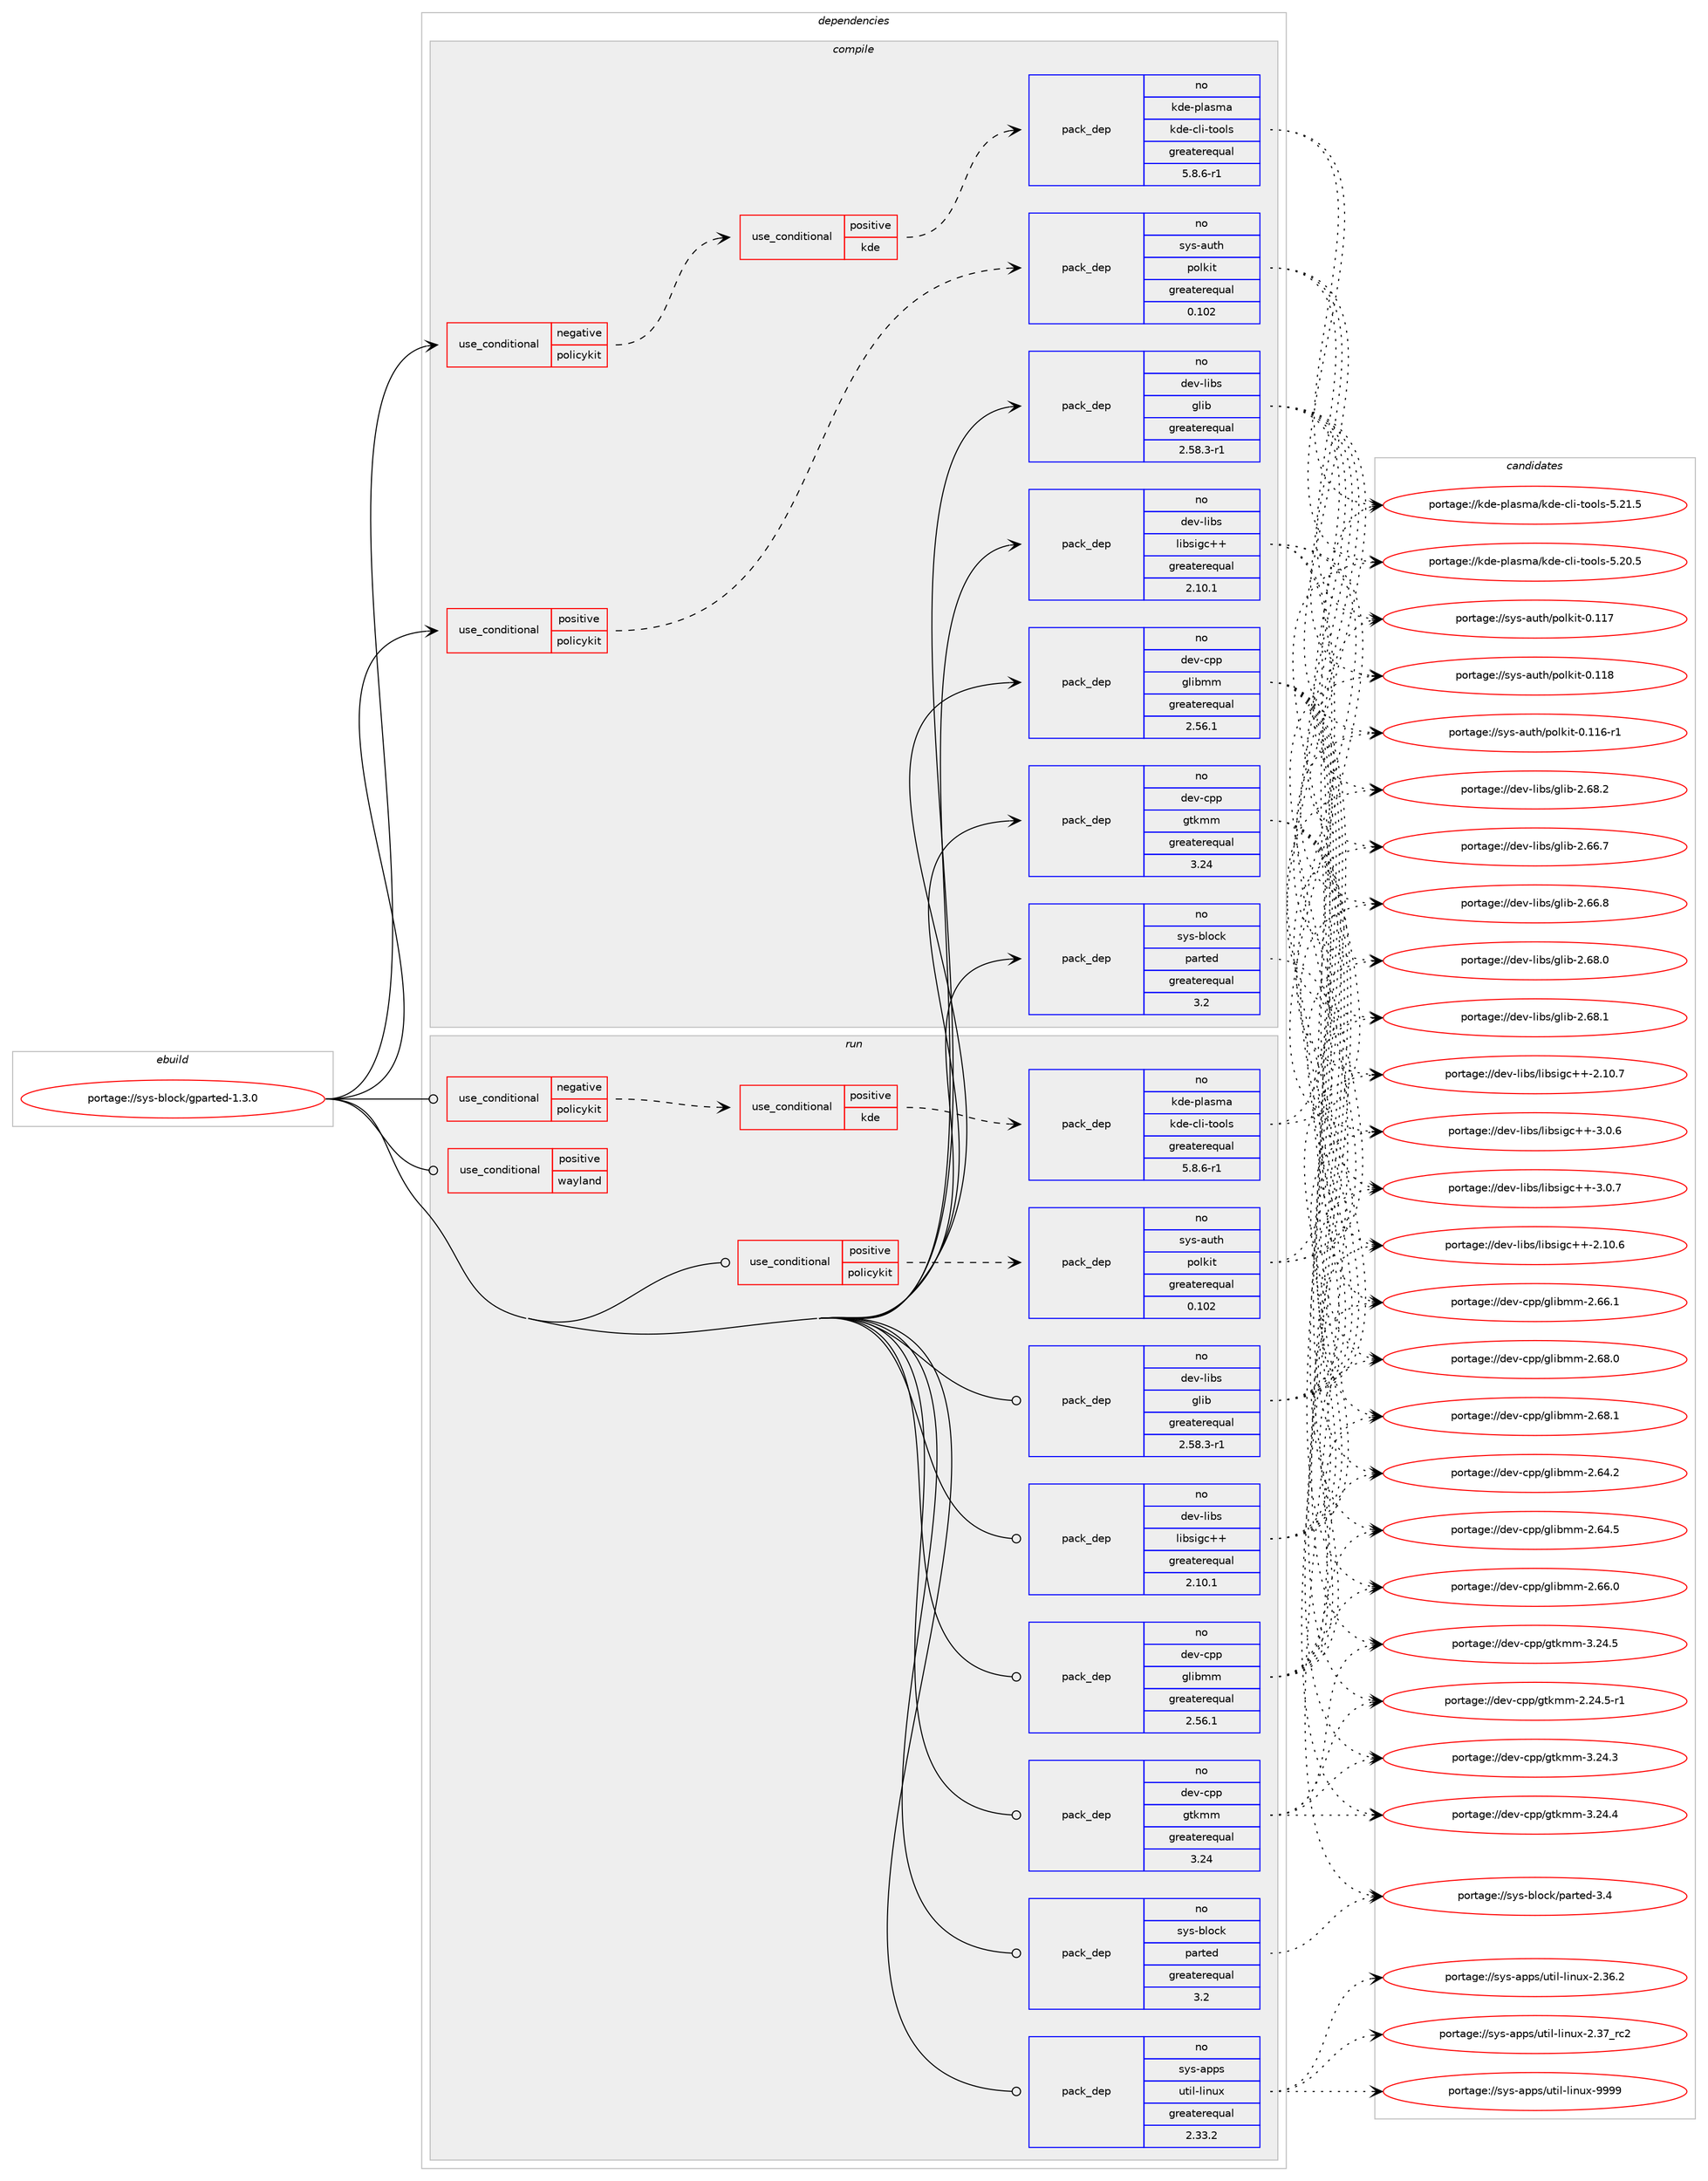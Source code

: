 digraph prolog {

# *************
# Graph options
# *************

newrank=true;
concentrate=true;
compound=true;
graph [rankdir=LR,fontname=Helvetica,fontsize=10,ranksep=1.5];#, ranksep=2.5, nodesep=0.2];
edge  [arrowhead=vee];
node  [fontname=Helvetica,fontsize=10];

# **********
# The ebuild
# **********

subgraph cluster_leftcol {
color=gray;
label=<<i>ebuild</i>>;
id [label="portage://sys-block/gparted-1.3.0", color=red, width=4, href="../sys-block/gparted-1.3.0.svg"];
}

# ****************
# The dependencies
# ****************

subgraph cluster_midcol {
color=gray;
label=<<i>dependencies</i>>;
subgraph cluster_compile {
fillcolor="#eeeeee";
style=filled;
label=<<i>compile</i>>;
subgraph cond231 {
dependency519 [label=<<TABLE BORDER="0" CELLBORDER="1" CELLSPACING="0" CELLPADDING="4"><TR><TD ROWSPAN="3" CELLPADDING="10">use_conditional</TD></TR><TR><TD>negative</TD></TR><TR><TD>policykit</TD></TR></TABLE>>, shape=none, color=red];
subgraph cond232 {
dependency520 [label=<<TABLE BORDER="0" CELLBORDER="1" CELLSPACING="0" CELLPADDING="4"><TR><TD ROWSPAN="3" CELLPADDING="10">use_conditional</TD></TR><TR><TD>positive</TD></TR><TR><TD>kde</TD></TR></TABLE>>, shape=none, color=red];
subgraph pack276 {
dependency521 [label=<<TABLE BORDER="0" CELLBORDER="1" CELLSPACING="0" CELLPADDING="4" WIDTH="220"><TR><TD ROWSPAN="6" CELLPADDING="30">pack_dep</TD></TR><TR><TD WIDTH="110">no</TD></TR><TR><TD>kde-plasma</TD></TR><TR><TD>kde-cli-tools</TD></TR><TR><TD>greaterequal</TD></TR><TR><TD>5.8.6-r1</TD></TR></TABLE>>, shape=none, color=blue];
}
dependency520:e -> dependency521:w [weight=20,style="dashed",arrowhead="vee"];
}
dependency519:e -> dependency520:w [weight=20,style="dashed",arrowhead="vee"];
}
id:e -> dependency519:w [weight=20,style="solid",arrowhead="vee"];
subgraph cond233 {
dependency522 [label=<<TABLE BORDER="0" CELLBORDER="1" CELLSPACING="0" CELLPADDING="4"><TR><TD ROWSPAN="3" CELLPADDING="10">use_conditional</TD></TR><TR><TD>positive</TD></TR><TR><TD>policykit</TD></TR></TABLE>>, shape=none, color=red];
subgraph pack277 {
dependency523 [label=<<TABLE BORDER="0" CELLBORDER="1" CELLSPACING="0" CELLPADDING="4" WIDTH="220"><TR><TD ROWSPAN="6" CELLPADDING="30">pack_dep</TD></TR><TR><TD WIDTH="110">no</TD></TR><TR><TD>sys-auth</TD></TR><TR><TD>polkit</TD></TR><TR><TD>greaterequal</TD></TR><TR><TD>0.102</TD></TR></TABLE>>, shape=none, color=blue];
}
dependency522:e -> dependency523:w [weight=20,style="dashed",arrowhead="vee"];
}
id:e -> dependency522:w [weight=20,style="solid",arrowhead="vee"];
subgraph pack278 {
dependency524 [label=<<TABLE BORDER="0" CELLBORDER="1" CELLSPACING="0" CELLPADDING="4" WIDTH="220"><TR><TD ROWSPAN="6" CELLPADDING="30">pack_dep</TD></TR><TR><TD WIDTH="110">no</TD></TR><TR><TD>dev-cpp</TD></TR><TR><TD>glibmm</TD></TR><TR><TD>greaterequal</TD></TR><TR><TD>2.56.1</TD></TR></TABLE>>, shape=none, color=blue];
}
id:e -> dependency524:w [weight=20,style="solid",arrowhead="vee"];
subgraph pack279 {
dependency525 [label=<<TABLE BORDER="0" CELLBORDER="1" CELLSPACING="0" CELLPADDING="4" WIDTH="220"><TR><TD ROWSPAN="6" CELLPADDING="30">pack_dep</TD></TR><TR><TD WIDTH="110">no</TD></TR><TR><TD>dev-cpp</TD></TR><TR><TD>gtkmm</TD></TR><TR><TD>greaterequal</TD></TR><TR><TD>3.24</TD></TR></TABLE>>, shape=none, color=blue];
}
id:e -> dependency525:w [weight=20,style="solid",arrowhead="vee"];
subgraph pack280 {
dependency526 [label=<<TABLE BORDER="0" CELLBORDER="1" CELLSPACING="0" CELLPADDING="4" WIDTH="220"><TR><TD ROWSPAN="6" CELLPADDING="30">pack_dep</TD></TR><TR><TD WIDTH="110">no</TD></TR><TR><TD>dev-libs</TD></TR><TR><TD>glib</TD></TR><TR><TD>greaterequal</TD></TR><TR><TD>2.58.3-r1</TD></TR></TABLE>>, shape=none, color=blue];
}
id:e -> dependency526:w [weight=20,style="solid",arrowhead="vee"];
subgraph pack281 {
dependency527 [label=<<TABLE BORDER="0" CELLBORDER="1" CELLSPACING="0" CELLPADDING="4" WIDTH="220"><TR><TD ROWSPAN="6" CELLPADDING="30">pack_dep</TD></TR><TR><TD WIDTH="110">no</TD></TR><TR><TD>dev-libs</TD></TR><TR><TD>libsigc++</TD></TR><TR><TD>greaterequal</TD></TR><TR><TD>2.10.1</TD></TR></TABLE>>, shape=none, color=blue];
}
id:e -> dependency527:w [weight=20,style="solid",arrowhead="vee"];
# *** BEGIN UNKNOWN DEPENDENCY TYPE (TODO) ***
# id -> package_dependency(portage://sys-block/gparted-1.3.0,install,no,dev-util,desktop-file-utils,none,[,,],[],[])
# *** END UNKNOWN DEPENDENCY TYPE (TODO) ***

subgraph pack282 {
dependency528 [label=<<TABLE BORDER="0" CELLBORDER="1" CELLSPACING="0" CELLPADDING="4" WIDTH="220"><TR><TD ROWSPAN="6" CELLPADDING="30">pack_dep</TD></TR><TR><TD WIDTH="110">no</TD></TR><TR><TD>sys-block</TD></TR><TR><TD>parted</TD></TR><TR><TD>greaterequal</TD></TR><TR><TD>3.2</TD></TR></TABLE>>, shape=none, color=blue];
}
id:e -> dependency528:w [weight=20,style="solid",arrowhead="vee"];
# *** BEGIN UNKNOWN DEPENDENCY TYPE (TODO) ***
# id -> package_dependency(portage://sys-block/gparted-1.3.0,install,no,x11-misc,shared-mime-info,none,[,,],[],[])
# *** END UNKNOWN DEPENDENCY TYPE (TODO) ***

}
subgraph cluster_compileandrun {
fillcolor="#eeeeee";
style=filled;
label=<<i>compile and run</i>>;
}
subgraph cluster_run {
fillcolor="#eeeeee";
style=filled;
label=<<i>run</i>>;
subgraph cond234 {
dependency529 [label=<<TABLE BORDER="0" CELLBORDER="1" CELLSPACING="0" CELLPADDING="4"><TR><TD ROWSPAN="3" CELLPADDING="10">use_conditional</TD></TR><TR><TD>negative</TD></TR><TR><TD>policykit</TD></TR></TABLE>>, shape=none, color=red];
subgraph cond235 {
dependency530 [label=<<TABLE BORDER="0" CELLBORDER="1" CELLSPACING="0" CELLPADDING="4"><TR><TD ROWSPAN="3" CELLPADDING="10">use_conditional</TD></TR><TR><TD>positive</TD></TR><TR><TD>kde</TD></TR></TABLE>>, shape=none, color=red];
subgraph pack283 {
dependency531 [label=<<TABLE BORDER="0" CELLBORDER="1" CELLSPACING="0" CELLPADDING="4" WIDTH="220"><TR><TD ROWSPAN="6" CELLPADDING="30">pack_dep</TD></TR><TR><TD WIDTH="110">no</TD></TR><TR><TD>kde-plasma</TD></TR><TR><TD>kde-cli-tools</TD></TR><TR><TD>greaterequal</TD></TR><TR><TD>5.8.6-r1</TD></TR></TABLE>>, shape=none, color=blue];
}
dependency530:e -> dependency531:w [weight=20,style="dashed",arrowhead="vee"];
}
dependency529:e -> dependency530:w [weight=20,style="dashed",arrowhead="vee"];
}
id:e -> dependency529:w [weight=20,style="solid",arrowhead="odot"];
subgraph cond236 {
dependency532 [label=<<TABLE BORDER="0" CELLBORDER="1" CELLSPACING="0" CELLPADDING="4"><TR><TD ROWSPAN="3" CELLPADDING="10">use_conditional</TD></TR><TR><TD>positive</TD></TR><TR><TD>policykit</TD></TR></TABLE>>, shape=none, color=red];
subgraph pack284 {
dependency533 [label=<<TABLE BORDER="0" CELLBORDER="1" CELLSPACING="0" CELLPADDING="4" WIDTH="220"><TR><TD ROWSPAN="6" CELLPADDING="30">pack_dep</TD></TR><TR><TD WIDTH="110">no</TD></TR><TR><TD>sys-auth</TD></TR><TR><TD>polkit</TD></TR><TR><TD>greaterequal</TD></TR><TR><TD>0.102</TD></TR></TABLE>>, shape=none, color=blue];
}
dependency532:e -> dependency533:w [weight=20,style="dashed",arrowhead="vee"];
}
id:e -> dependency532:w [weight=20,style="solid",arrowhead="odot"];
subgraph cond237 {
dependency534 [label=<<TABLE BORDER="0" CELLBORDER="1" CELLSPACING="0" CELLPADDING="4"><TR><TD ROWSPAN="3" CELLPADDING="10">use_conditional</TD></TR><TR><TD>positive</TD></TR><TR><TD>wayland</TD></TR></TABLE>>, shape=none, color=red];
# *** BEGIN UNKNOWN DEPENDENCY TYPE (TODO) ***
# dependency534 -> package_dependency(portage://sys-block/gparted-1.3.0,run,no,x11-apps,xhost,none,[,,],[],[])
# *** END UNKNOWN DEPENDENCY TYPE (TODO) ***

}
id:e -> dependency534:w [weight=20,style="solid",arrowhead="odot"];
subgraph pack285 {
dependency535 [label=<<TABLE BORDER="0" CELLBORDER="1" CELLSPACING="0" CELLPADDING="4" WIDTH="220"><TR><TD ROWSPAN="6" CELLPADDING="30">pack_dep</TD></TR><TR><TD WIDTH="110">no</TD></TR><TR><TD>dev-cpp</TD></TR><TR><TD>glibmm</TD></TR><TR><TD>greaterequal</TD></TR><TR><TD>2.56.1</TD></TR></TABLE>>, shape=none, color=blue];
}
id:e -> dependency535:w [weight=20,style="solid",arrowhead="odot"];
subgraph pack286 {
dependency536 [label=<<TABLE BORDER="0" CELLBORDER="1" CELLSPACING="0" CELLPADDING="4" WIDTH="220"><TR><TD ROWSPAN="6" CELLPADDING="30">pack_dep</TD></TR><TR><TD WIDTH="110">no</TD></TR><TR><TD>dev-cpp</TD></TR><TR><TD>gtkmm</TD></TR><TR><TD>greaterequal</TD></TR><TR><TD>3.24</TD></TR></TABLE>>, shape=none, color=blue];
}
id:e -> dependency536:w [weight=20,style="solid",arrowhead="odot"];
subgraph pack287 {
dependency537 [label=<<TABLE BORDER="0" CELLBORDER="1" CELLSPACING="0" CELLPADDING="4" WIDTH="220"><TR><TD ROWSPAN="6" CELLPADDING="30">pack_dep</TD></TR><TR><TD WIDTH="110">no</TD></TR><TR><TD>dev-libs</TD></TR><TR><TD>glib</TD></TR><TR><TD>greaterequal</TD></TR><TR><TD>2.58.3-r1</TD></TR></TABLE>>, shape=none, color=blue];
}
id:e -> dependency537:w [weight=20,style="solid",arrowhead="odot"];
subgraph pack288 {
dependency538 [label=<<TABLE BORDER="0" CELLBORDER="1" CELLSPACING="0" CELLPADDING="4" WIDTH="220"><TR><TD ROWSPAN="6" CELLPADDING="30">pack_dep</TD></TR><TR><TD WIDTH="110">no</TD></TR><TR><TD>dev-libs</TD></TR><TR><TD>libsigc++</TD></TR><TR><TD>greaterequal</TD></TR><TR><TD>2.10.1</TD></TR></TABLE>>, shape=none, color=blue];
}
id:e -> dependency538:w [weight=20,style="solid",arrowhead="odot"];
subgraph pack289 {
dependency539 [label=<<TABLE BORDER="0" CELLBORDER="1" CELLSPACING="0" CELLPADDING="4" WIDTH="220"><TR><TD ROWSPAN="6" CELLPADDING="30">pack_dep</TD></TR><TR><TD WIDTH="110">no</TD></TR><TR><TD>sys-apps</TD></TR><TR><TD>util-linux</TD></TR><TR><TD>greaterequal</TD></TR><TR><TD>2.33.2</TD></TR></TABLE>>, shape=none, color=blue];
}
id:e -> dependency539:w [weight=20,style="solid",arrowhead="odot"];
subgraph pack290 {
dependency540 [label=<<TABLE BORDER="0" CELLBORDER="1" CELLSPACING="0" CELLPADDING="4" WIDTH="220"><TR><TD ROWSPAN="6" CELLPADDING="30">pack_dep</TD></TR><TR><TD WIDTH="110">no</TD></TR><TR><TD>sys-block</TD></TR><TR><TD>parted</TD></TR><TR><TD>greaterequal</TD></TR><TR><TD>3.2</TD></TR></TABLE>>, shape=none, color=blue];
}
id:e -> dependency540:w [weight=20,style="solid",arrowhead="odot"];
}
}

# **************
# The candidates
# **************

subgraph cluster_choices {
rank=same;
color=gray;
label=<<i>candidates</i>>;

subgraph choice276 {
color=black;
nodesep=1;
choice1071001014511210897115109974710710010145991081054511611111110811545534650484653 [label="portage://kde-plasma/kde-cli-tools-5.20.5", color=red, width=4,href="../kde-plasma/kde-cli-tools-5.20.5.svg"];
choice1071001014511210897115109974710710010145991081054511611111110811545534650494653 [label="portage://kde-plasma/kde-cli-tools-5.21.5", color=red, width=4,href="../kde-plasma/kde-cli-tools-5.21.5.svg"];
dependency521:e -> choice1071001014511210897115109974710710010145991081054511611111110811545534650484653:w [style=dotted,weight="100"];
dependency521:e -> choice1071001014511210897115109974710710010145991081054511611111110811545534650494653:w [style=dotted,weight="100"];
}
subgraph choice277 {
color=black;
nodesep=1;
choice1151211154597117116104471121111081071051164548464949544511449 [label="portage://sys-auth/polkit-0.116-r1", color=red, width=4,href="../sys-auth/polkit-0.116-r1.svg"];
choice115121115459711711610447112111108107105116454846494955 [label="portage://sys-auth/polkit-0.117", color=red, width=4,href="../sys-auth/polkit-0.117.svg"];
choice115121115459711711610447112111108107105116454846494956 [label="portage://sys-auth/polkit-0.118", color=red, width=4,href="../sys-auth/polkit-0.118.svg"];
dependency523:e -> choice1151211154597117116104471121111081071051164548464949544511449:w [style=dotted,weight="100"];
dependency523:e -> choice115121115459711711610447112111108107105116454846494955:w [style=dotted,weight="100"];
dependency523:e -> choice115121115459711711610447112111108107105116454846494956:w [style=dotted,weight="100"];
}
subgraph choice278 {
color=black;
nodesep=1;
choice1001011184599112112471031081059810910945504654524650 [label="portage://dev-cpp/glibmm-2.64.2", color=red, width=4,href="../dev-cpp/glibmm-2.64.2.svg"];
choice1001011184599112112471031081059810910945504654524653 [label="portage://dev-cpp/glibmm-2.64.5", color=red, width=4,href="../dev-cpp/glibmm-2.64.5.svg"];
choice1001011184599112112471031081059810910945504654544648 [label="portage://dev-cpp/glibmm-2.66.0", color=red, width=4,href="../dev-cpp/glibmm-2.66.0.svg"];
choice1001011184599112112471031081059810910945504654544649 [label="portage://dev-cpp/glibmm-2.66.1", color=red, width=4,href="../dev-cpp/glibmm-2.66.1.svg"];
choice1001011184599112112471031081059810910945504654564648 [label="portage://dev-cpp/glibmm-2.68.0", color=red, width=4,href="../dev-cpp/glibmm-2.68.0.svg"];
choice1001011184599112112471031081059810910945504654564649 [label="portage://dev-cpp/glibmm-2.68.1", color=red, width=4,href="../dev-cpp/glibmm-2.68.1.svg"];
dependency524:e -> choice1001011184599112112471031081059810910945504654524650:w [style=dotted,weight="100"];
dependency524:e -> choice1001011184599112112471031081059810910945504654524653:w [style=dotted,weight="100"];
dependency524:e -> choice1001011184599112112471031081059810910945504654544648:w [style=dotted,weight="100"];
dependency524:e -> choice1001011184599112112471031081059810910945504654544649:w [style=dotted,weight="100"];
dependency524:e -> choice1001011184599112112471031081059810910945504654564648:w [style=dotted,weight="100"];
dependency524:e -> choice1001011184599112112471031081059810910945504654564649:w [style=dotted,weight="100"];
}
subgraph choice279 {
color=black;
nodesep=1;
choice100101118459911211247103116107109109455046505246534511449 [label="portage://dev-cpp/gtkmm-2.24.5-r1", color=red, width=4,href="../dev-cpp/gtkmm-2.24.5-r1.svg"];
choice10010111845991121124710311610710910945514650524651 [label="portage://dev-cpp/gtkmm-3.24.3", color=red, width=4,href="../dev-cpp/gtkmm-3.24.3.svg"];
choice10010111845991121124710311610710910945514650524652 [label="portage://dev-cpp/gtkmm-3.24.4", color=red, width=4,href="../dev-cpp/gtkmm-3.24.4.svg"];
choice10010111845991121124710311610710910945514650524653 [label="portage://dev-cpp/gtkmm-3.24.5", color=red, width=4,href="../dev-cpp/gtkmm-3.24.5.svg"];
dependency525:e -> choice100101118459911211247103116107109109455046505246534511449:w [style=dotted,weight="100"];
dependency525:e -> choice10010111845991121124710311610710910945514650524651:w [style=dotted,weight="100"];
dependency525:e -> choice10010111845991121124710311610710910945514650524652:w [style=dotted,weight="100"];
dependency525:e -> choice10010111845991121124710311610710910945514650524653:w [style=dotted,weight="100"];
}
subgraph choice280 {
color=black;
nodesep=1;
choice1001011184510810598115471031081059845504654544655 [label="portage://dev-libs/glib-2.66.7", color=red, width=4,href="../dev-libs/glib-2.66.7.svg"];
choice1001011184510810598115471031081059845504654544656 [label="portage://dev-libs/glib-2.66.8", color=red, width=4,href="../dev-libs/glib-2.66.8.svg"];
choice1001011184510810598115471031081059845504654564648 [label="portage://dev-libs/glib-2.68.0", color=red, width=4,href="../dev-libs/glib-2.68.0.svg"];
choice1001011184510810598115471031081059845504654564649 [label="portage://dev-libs/glib-2.68.1", color=red, width=4,href="../dev-libs/glib-2.68.1.svg"];
choice1001011184510810598115471031081059845504654564650 [label="portage://dev-libs/glib-2.68.2", color=red, width=4,href="../dev-libs/glib-2.68.2.svg"];
dependency526:e -> choice1001011184510810598115471031081059845504654544655:w [style=dotted,weight="100"];
dependency526:e -> choice1001011184510810598115471031081059845504654544656:w [style=dotted,weight="100"];
dependency526:e -> choice1001011184510810598115471031081059845504654564648:w [style=dotted,weight="100"];
dependency526:e -> choice1001011184510810598115471031081059845504654564649:w [style=dotted,weight="100"];
dependency526:e -> choice1001011184510810598115471031081059845504654564650:w [style=dotted,weight="100"];
}
subgraph choice281 {
color=black;
nodesep=1;
choice1001011184510810598115471081059811510510399434345504649484654 [label="portage://dev-libs/libsigc++-2.10.6", color=red, width=4,href="../dev-libs/libsigc++-2.10.6.svg"];
choice1001011184510810598115471081059811510510399434345504649484655 [label="portage://dev-libs/libsigc++-2.10.7", color=red, width=4,href="../dev-libs/libsigc++-2.10.7.svg"];
choice10010111845108105981154710810598115105103994343455146484654 [label="portage://dev-libs/libsigc++-3.0.6", color=red, width=4,href="../dev-libs/libsigc++-3.0.6.svg"];
choice10010111845108105981154710810598115105103994343455146484655 [label="portage://dev-libs/libsigc++-3.0.7", color=red, width=4,href="../dev-libs/libsigc++-3.0.7.svg"];
dependency527:e -> choice1001011184510810598115471081059811510510399434345504649484654:w [style=dotted,weight="100"];
dependency527:e -> choice1001011184510810598115471081059811510510399434345504649484655:w [style=dotted,weight="100"];
dependency527:e -> choice10010111845108105981154710810598115105103994343455146484654:w [style=dotted,weight="100"];
dependency527:e -> choice10010111845108105981154710810598115105103994343455146484655:w [style=dotted,weight="100"];
}
subgraph choice282 {
color=black;
nodesep=1;
choice115121115459810811199107471129711411610110045514652 [label="portage://sys-block/parted-3.4", color=red, width=4,href="../sys-block/parted-3.4.svg"];
dependency528:e -> choice115121115459810811199107471129711411610110045514652:w [style=dotted,weight="100"];
}
subgraph choice283 {
color=black;
nodesep=1;
choice1071001014511210897115109974710710010145991081054511611111110811545534650484653 [label="portage://kde-plasma/kde-cli-tools-5.20.5", color=red, width=4,href="../kde-plasma/kde-cli-tools-5.20.5.svg"];
choice1071001014511210897115109974710710010145991081054511611111110811545534650494653 [label="portage://kde-plasma/kde-cli-tools-5.21.5", color=red, width=4,href="../kde-plasma/kde-cli-tools-5.21.5.svg"];
dependency531:e -> choice1071001014511210897115109974710710010145991081054511611111110811545534650484653:w [style=dotted,weight="100"];
dependency531:e -> choice1071001014511210897115109974710710010145991081054511611111110811545534650494653:w [style=dotted,weight="100"];
}
subgraph choice284 {
color=black;
nodesep=1;
choice1151211154597117116104471121111081071051164548464949544511449 [label="portage://sys-auth/polkit-0.116-r1", color=red, width=4,href="../sys-auth/polkit-0.116-r1.svg"];
choice115121115459711711610447112111108107105116454846494955 [label="portage://sys-auth/polkit-0.117", color=red, width=4,href="../sys-auth/polkit-0.117.svg"];
choice115121115459711711610447112111108107105116454846494956 [label="portage://sys-auth/polkit-0.118", color=red, width=4,href="../sys-auth/polkit-0.118.svg"];
dependency533:e -> choice1151211154597117116104471121111081071051164548464949544511449:w [style=dotted,weight="100"];
dependency533:e -> choice115121115459711711610447112111108107105116454846494955:w [style=dotted,weight="100"];
dependency533:e -> choice115121115459711711610447112111108107105116454846494956:w [style=dotted,weight="100"];
}
subgraph choice285 {
color=black;
nodesep=1;
choice1001011184599112112471031081059810910945504654524650 [label="portage://dev-cpp/glibmm-2.64.2", color=red, width=4,href="../dev-cpp/glibmm-2.64.2.svg"];
choice1001011184599112112471031081059810910945504654524653 [label="portage://dev-cpp/glibmm-2.64.5", color=red, width=4,href="../dev-cpp/glibmm-2.64.5.svg"];
choice1001011184599112112471031081059810910945504654544648 [label="portage://dev-cpp/glibmm-2.66.0", color=red, width=4,href="../dev-cpp/glibmm-2.66.0.svg"];
choice1001011184599112112471031081059810910945504654544649 [label="portage://dev-cpp/glibmm-2.66.1", color=red, width=4,href="../dev-cpp/glibmm-2.66.1.svg"];
choice1001011184599112112471031081059810910945504654564648 [label="portage://dev-cpp/glibmm-2.68.0", color=red, width=4,href="../dev-cpp/glibmm-2.68.0.svg"];
choice1001011184599112112471031081059810910945504654564649 [label="portage://dev-cpp/glibmm-2.68.1", color=red, width=4,href="../dev-cpp/glibmm-2.68.1.svg"];
dependency535:e -> choice1001011184599112112471031081059810910945504654524650:w [style=dotted,weight="100"];
dependency535:e -> choice1001011184599112112471031081059810910945504654524653:w [style=dotted,weight="100"];
dependency535:e -> choice1001011184599112112471031081059810910945504654544648:w [style=dotted,weight="100"];
dependency535:e -> choice1001011184599112112471031081059810910945504654544649:w [style=dotted,weight="100"];
dependency535:e -> choice1001011184599112112471031081059810910945504654564648:w [style=dotted,weight="100"];
dependency535:e -> choice1001011184599112112471031081059810910945504654564649:w [style=dotted,weight="100"];
}
subgraph choice286 {
color=black;
nodesep=1;
choice100101118459911211247103116107109109455046505246534511449 [label="portage://dev-cpp/gtkmm-2.24.5-r1", color=red, width=4,href="../dev-cpp/gtkmm-2.24.5-r1.svg"];
choice10010111845991121124710311610710910945514650524651 [label="portage://dev-cpp/gtkmm-3.24.3", color=red, width=4,href="../dev-cpp/gtkmm-3.24.3.svg"];
choice10010111845991121124710311610710910945514650524652 [label="portage://dev-cpp/gtkmm-3.24.4", color=red, width=4,href="../dev-cpp/gtkmm-3.24.4.svg"];
choice10010111845991121124710311610710910945514650524653 [label="portage://dev-cpp/gtkmm-3.24.5", color=red, width=4,href="../dev-cpp/gtkmm-3.24.5.svg"];
dependency536:e -> choice100101118459911211247103116107109109455046505246534511449:w [style=dotted,weight="100"];
dependency536:e -> choice10010111845991121124710311610710910945514650524651:w [style=dotted,weight="100"];
dependency536:e -> choice10010111845991121124710311610710910945514650524652:w [style=dotted,weight="100"];
dependency536:e -> choice10010111845991121124710311610710910945514650524653:w [style=dotted,weight="100"];
}
subgraph choice287 {
color=black;
nodesep=1;
choice1001011184510810598115471031081059845504654544655 [label="portage://dev-libs/glib-2.66.7", color=red, width=4,href="../dev-libs/glib-2.66.7.svg"];
choice1001011184510810598115471031081059845504654544656 [label="portage://dev-libs/glib-2.66.8", color=red, width=4,href="../dev-libs/glib-2.66.8.svg"];
choice1001011184510810598115471031081059845504654564648 [label="portage://dev-libs/glib-2.68.0", color=red, width=4,href="../dev-libs/glib-2.68.0.svg"];
choice1001011184510810598115471031081059845504654564649 [label="portage://dev-libs/glib-2.68.1", color=red, width=4,href="../dev-libs/glib-2.68.1.svg"];
choice1001011184510810598115471031081059845504654564650 [label="portage://dev-libs/glib-2.68.2", color=red, width=4,href="../dev-libs/glib-2.68.2.svg"];
dependency537:e -> choice1001011184510810598115471031081059845504654544655:w [style=dotted,weight="100"];
dependency537:e -> choice1001011184510810598115471031081059845504654544656:w [style=dotted,weight="100"];
dependency537:e -> choice1001011184510810598115471031081059845504654564648:w [style=dotted,weight="100"];
dependency537:e -> choice1001011184510810598115471031081059845504654564649:w [style=dotted,weight="100"];
dependency537:e -> choice1001011184510810598115471031081059845504654564650:w [style=dotted,weight="100"];
}
subgraph choice288 {
color=black;
nodesep=1;
choice1001011184510810598115471081059811510510399434345504649484654 [label="portage://dev-libs/libsigc++-2.10.6", color=red, width=4,href="../dev-libs/libsigc++-2.10.6.svg"];
choice1001011184510810598115471081059811510510399434345504649484655 [label="portage://dev-libs/libsigc++-2.10.7", color=red, width=4,href="../dev-libs/libsigc++-2.10.7.svg"];
choice10010111845108105981154710810598115105103994343455146484654 [label="portage://dev-libs/libsigc++-3.0.6", color=red, width=4,href="../dev-libs/libsigc++-3.0.6.svg"];
choice10010111845108105981154710810598115105103994343455146484655 [label="portage://dev-libs/libsigc++-3.0.7", color=red, width=4,href="../dev-libs/libsigc++-3.0.7.svg"];
dependency538:e -> choice1001011184510810598115471081059811510510399434345504649484654:w [style=dotted,weight="100"];
dependency538:e -> choice1001011184510810598115471081059811510510399434345504649484655:w [style=dotted,weight="100"];
dependency538:e -> choice10010111845108105981154710810598115105103994343455146484654:w [style=dotted,weight="100"];
dependency538:e -> choice10010111845108105981154710810598115105103994343455146484655:w [style=dotted,weight="100"];
}
subgraph choice289 {
color=black;
nodesep=1;
choice1151211154597112112115471171161051084510810511011712045504651544650 [label="portage://sys-apps/util-linux-2.36.2", color=red, width=4,href="../sys-apps/util-linux-2.36.2.svg"];
choice115121115459711211211547117116105108451081051101171204550465155951149950 [label="portage://sys-apps/util-linux-2.37_rc2", color=red, width=4,href="../sys-apps/util-linux-2.37_rc2.svg"];
choice115121115459711211211547117116105108451081051101171204557575757 [label="portage://sys-apps/util-linux-9999", color=red, width=4,href="../sys-apps/util-linux-9999.svg"];
dependency539:e -> choice1151211154597112112115471171161051084510810511011712045504651544650:w [style=dotted,weight="100"];
dependency539:e -> choice115121115459711211211547117116105108451081051101171204550465155951149950:w [style=dotted,weight="100"];
dependency539:e -> choice115121115459711211211547117116105108451081051101171204557575757:w [style=dotted,weight="100"];
}
subgraph choice290 {
color=black;
nodesep=1;
choice115121115459810811199107471129711411610110045514652 [label="portage://sys-block/parted-3.4", color=red, width=4,href="../sys-block/parted-3.4.svg"];
dependency540:e -> choice115121115459810811199107471129711411610110045514652:w [style=dotted,weight="100"];
}
}

}
